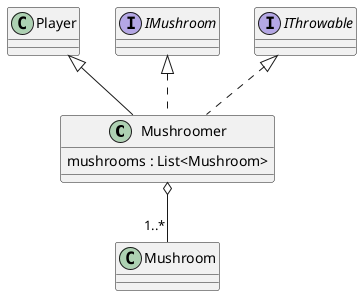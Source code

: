 @startuml mushroomer

Mushroomer o-- "1..*" Mushroom
class Mushroomer extends Player implements IMushroom, IThrowable{
    mushrooms : List<Mushroom>
}

@enduml